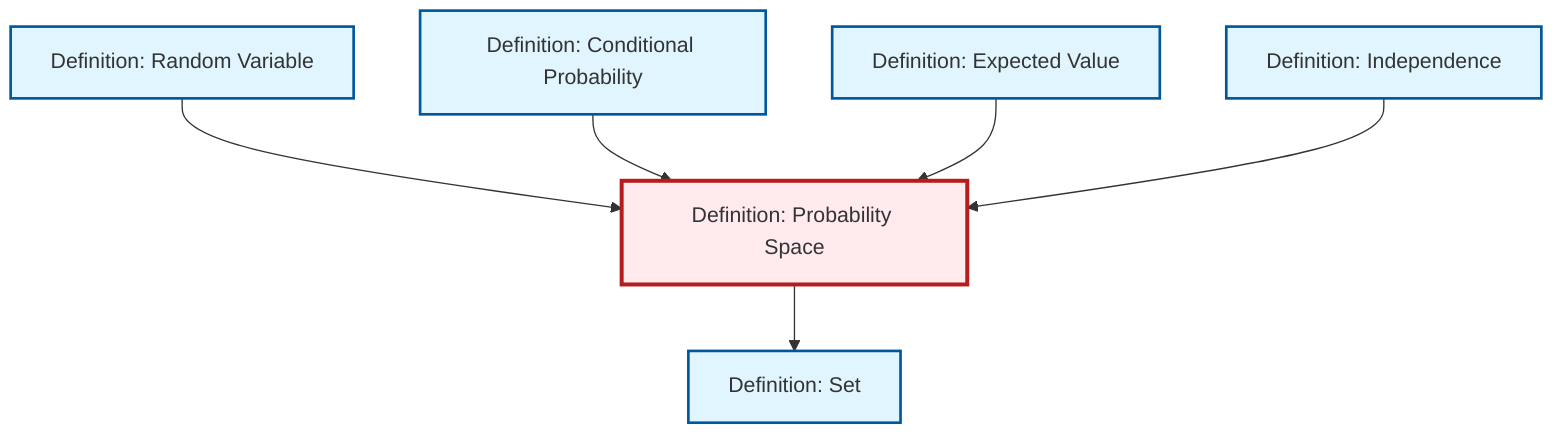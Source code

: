 graph TD
    classDef definition fill:#e1f5fe,stroke:#01579b,stroke-width:2px
    classDef theorem fill:#f3e5f5,stroke:#4a148c,stroke-width:2px
    classDef axiom fill:#fff3e0,stroke:#e65100,stroke-width:2px
    classDef example fill:#e8f5e9,stroke:#1b5e20,stroke-width:2px
    classDef current fill:#ffebee,stroke:#b71c1c,stroke-width:3px
    def-probability-space["Definition: Probability Space"]:::definition
    def-expectation["Definition: Expected Value"]:::definition
    def-conditional-probability["Definition: Conditional Probability"]:::definition
    def-set["Definition: Set"]:::definition
    def-random-variable["Definition: Random Variable"]:::definition
    def-independence["Definition: Independence"]:::definition
    def-random-variable --> def-probability-space
    def-conditional-probability --> def-probability-space
    def-probability-space --> def-set
    def-expectation --> def-probability-space
    def-independence --> def-probability-space
    class def-probability-space current
